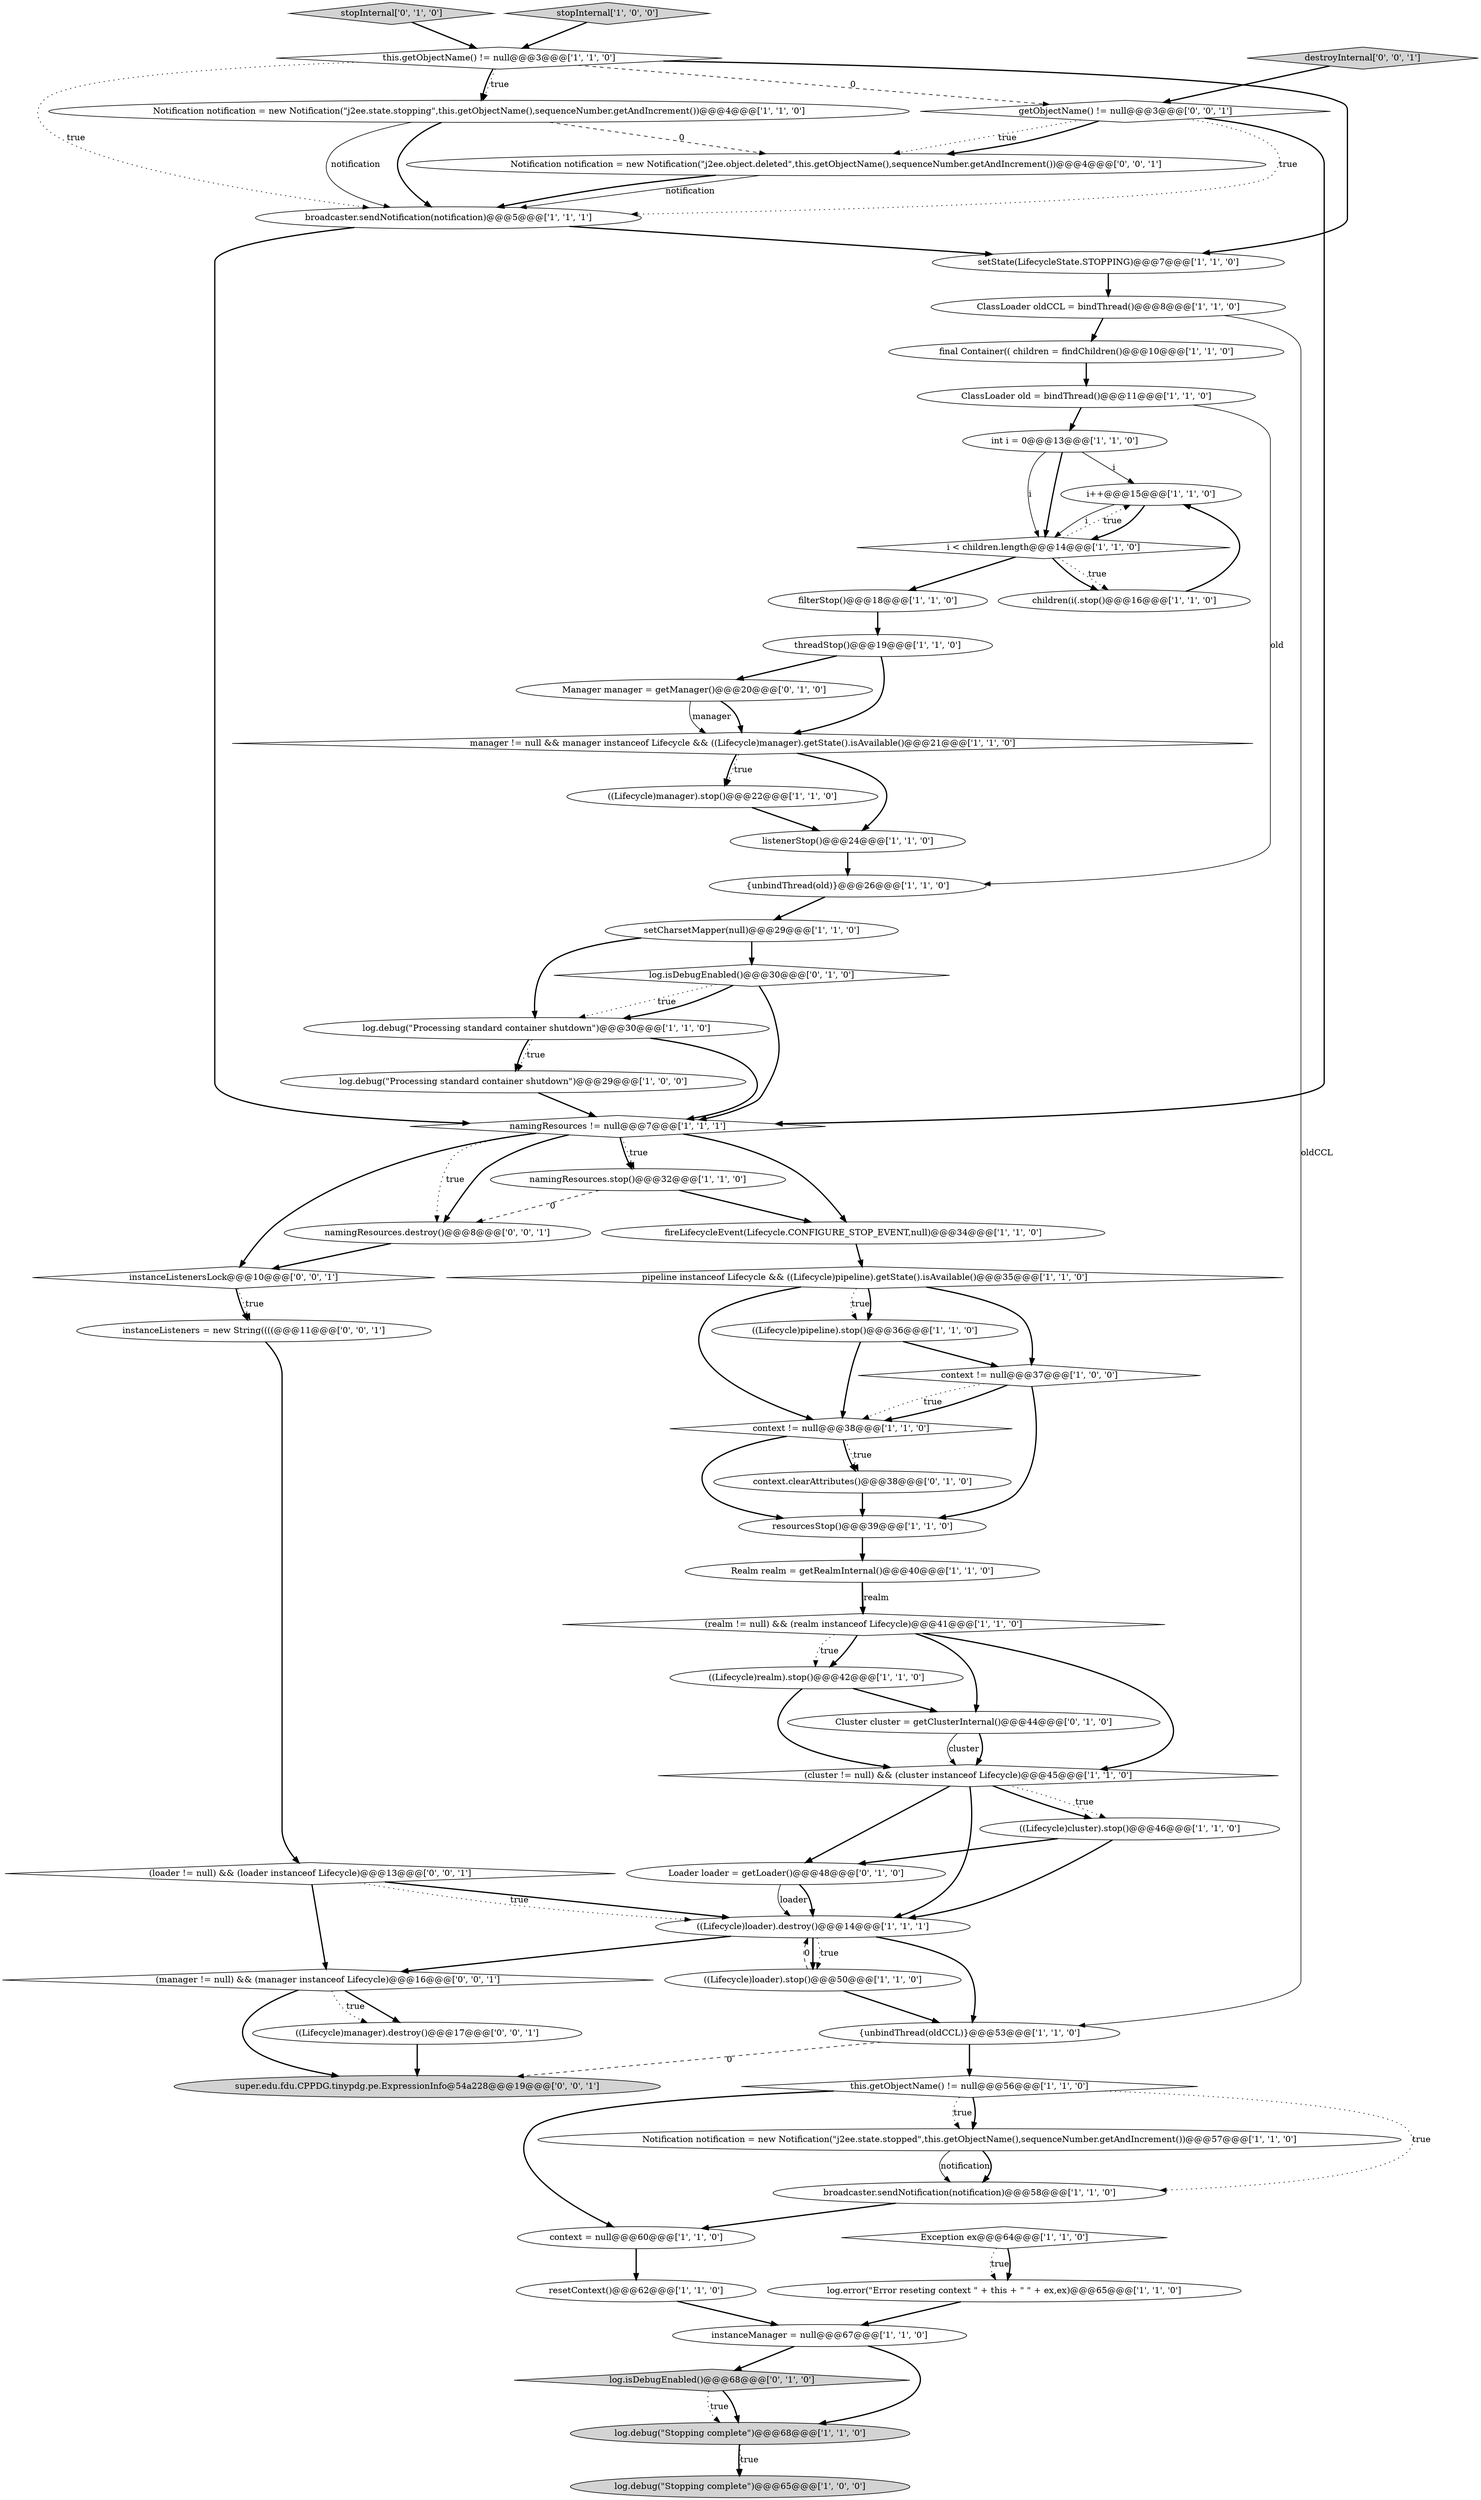 digraph {
11 [style = filled, label = "log.error(\"Error reseting context \" + this + \" \" + ex,ex)@@@65@@@['1', '1', '0']", fillcolor = white, shape = ellipse image = "AAA0AAABBB1BBB"];
17 [style = filled, label = "pipeline instanceof Lifecycle && ((Lifecycle)pipeline).getState().isAvailable()@@@35@@@['1', '1', '0']", fillcolor = white, shape = diamond image = "AAA0AAABBB1BBB"];
4 [style = filled, label = "manager != null && manager instanceof Lifecycle && ((Lifecycle)manager).getState().isAvailable()@@@21@@@['1', '1', '0']", fillcolor = white, shape = diamond image = "AAA0AAABBB1BBB"];
37 [style = filled, label = "((Lifecycle)cluster).stop()@@@46@@@['1', '1', '0']", fillcolor = white, shape = ellipse image = "AAA0AAABBB1BBB"];
13 [style = filled, label = "ClassLoader old = bindThread()@@@11@@@['1', '1', '0']", fillcolor = white, shape = ellipse image = "AAA0AAABBB1BBB"];
7 [style = filled, label = "{unbindThread(oldCCL)}@@@53@@@['1', '1', '0']", fillcolor = white, shape = ellipse image = "AAA0AAABBB1BBB"];
21 [style = filled, label = "(realm != null) && (realm instanceof Lifecycle)@@@41@@@['1', '1', '0']", fillcolor = white, shape = diamond image = "AAA0AAABBB1BBB"];
35 [style = filled, label = "listenerStop()@@@24@@@['1', '1', '0']", fillcolor = white, shape = ellipse image = "AAA0AAABBB1BBB"];
55 [style = filled, label = "(loader != null) && (loader instanceof Lifecycle)@@@13@@@['0', '0', '1']", fillcolor = white, shape = diamond image = "AAA0AAABBB3BBB"];
2 [style = filled, label = "namingResources.stop()@@@32@@@['1', '1', '0']", fillcolor = white, shape = ellipse image = "AAA0AAABBB1BBB"];
10 [style = filled, label = "broadcaster.sendNotification(notification)@@@58@@@['1', '1', '0']", fillcolor = white, shape = ellipse image = "AAA0AAABBB1BBB"];
51 [style = filled, label = "stopInternal['0', '1', '0']", fillcolor = lightgray, shape = diamond image = "AAA0AAABBB2BBB"];
20 [style = filled, label = "resourcesStop()@@@39@@@['1', '1', '0']", fillcolor = white, shape = ellipse image = "AAA0AAABBB1BBB"];
30 [style = filled, label = "threadStop()@@@19@@@['1', '1', '0']", fillcolor = white, shape = ellipse image = "AAA0AAABBB1BBB"];
56 [style = filled, label = "((Lifecycle)manager).destroy()@@@17@@@['0', '0', '1']", fillcolor = white, shape = ellipse image = "AAA0AAABBB3BBB"];
22 [style = filled, label = "{unbindThread(old)}@@@26@@@['1', '1', '0']", fillcolor = white, shape = ellipse image = "AAA0AAABBB1BBB"];
23 [style = filled, label = "context != null@@@37@@@['1', '0', '0']", fillcolor = white, shape = diamond image = "AAA0AAABBB1BBB"];
40 [style = filled, label = "context != null@@@38@@@['1', '1', '0']", fillcolor = white, shape = diamond image = "AAA0AAABBB1BBB"];
16 [style = filled, label = "i++@@@15@@@['1', '1', '0']", fillcolor = white, shape = ellipse image = "AAA0AAABBB1BBB"];
62 [style = filled, label = "getObjectName() != null@@@3@@@['0', '0', '1']", fillcolor = white, shape = diamond image = "AAA0AAABBB3BBB"];
45 [style = filled, label = "Realm realm = getRealmInternal()@@@40@@@['1', '1', '0']", fillcolor = white, shape = ellipse image = "AAA0AAABBB1BBB"];
24 [style = filled, label = "context = null@@@60@@@['1', '1', '0']", fillcolor = white, shape = ellipse image = "AAA0AAABBB1BBB"];
34 [style = filled, label = "setState(LifecycleState.STOPPING)@@@7@@@['1', '1', '0']", fillcolor = white, shape = ellipse image = "AAA0AAABBB1BBB"];
59 [style = filled, label = "instanceListenersLock@@@10@@@['0', '0', '1']", fillcolor = white, shape = diamond image = "AAA0AAABBB3BBB"];
44 [style = filled, label = "int i = 0@@@13@@@['1', '1', '0']", fillcolor = white, shape = ellipse image = "AAA0AAABBB1BBB"];
25 [style = filled, label = "i < children.length@@@14@@@['1', '1', '0']", fillcolor = white, shape = diamond image = "AAA0AAABBB1BBB"];
49 [style = filled, label = "log.isDebugEnabled()@@@30@@@['0', '1', '0']", fillcolor = white, shape = diamond image = "AAA0AAABBB2BBB"];
33 [style = filled, label = "this.getObjectName() != null@@@3@@@['1', '1', '0']", fillcolor = white, shape = diamond image = "AAA0AAABBB1BBB"];
50 [style = filled, label = "Loader loader = getLoader()@@@48@@@['0', '1', '0']", fillcolor = white, shape = ellipse image = "AAA1AAABBB2BBB"];
18 [style = filled, label = "children(i(.stop()@@@16@@@['1', '1', '0']", fillcolor = white, shape = ellipse image = "AAA0AAABBB1BBB"];
46 [style = filled, label = "Exception ex@@@64@@@['1', '1', '0']", fillcolor = white, shape = diamond image = "AAA0AAABBB1BBB"];
5 [style = filled, label = "log.debug(\"Stopping complete\")@@@65@@@['1', '0', '0']", fillcolor = lightgray, shape = ellipse image = "AAA0AAABBB1BBB"];
47 [style = filled, label = "log.isDebugEnabled()@@@68@@@['0', '1', '0']", fillcolor = lightgray, shape = diamond image = "AAA0AAABBB2BBB"];
19 [style = filled, label = "log.debug(\"Stopping complete\")@@@68@@@['1', '1', '0']", fillcolor = lightgray, shape = ellipse image = "AAA0AAABBB1BBB"];
52 [style = filled, label = "Cluster cluster = getClusterInternal()@@@44@@@['0', '1', '0']", fillcolor = white, shape = ellipse image = "AAA1AAABBB2BBB"];
9 [style = filled, label = "fireLifecycleEvent(Lifecycle.CONFIGURE_STOP_EVENT,null)@@@34@@@['1', '1', '0']", fillcolor = white, shape = ellipse image = "AAA0AAABBB1BBB"];
63 [style = filled, label = "destroyInternal['0', '0', '1']", fillcolor = lightgray, shape = diamond image = "AAA0AAABBB3BBB"];
0 [style = filled, label = "((Lifecycle)pipeline).stop()@@@36@@@['1', '1', '0']", fillcolor = white, shape = ellipse image = "AAA0AAABBB1BBB"];
6 [style = filled, label = "final Container(( children = findChildren()@@@10@@@['1', '1', '0']", fillcolor = white, shape = ellipse image = "AAA0AAABBB1BBB"];
12 [style = filled, label = "stopInternal['1', '0', '0']", fillcolor = lightgray, shape = diamond image = "AAA0AAABBB1BBB"];
26 [style = filled, label = "(cluster != null) && (cluster instanceof Lifecycle)@@@45@@@['1', '1', '0']", fillcolor = white, shape = diamond image = "AAA0AAABBB1BBB"];
29 [style = filled, label = "ClassLoader oldCCL = bindThread()@@@8@@@['1', '1', '0']", fillcolor = white, shape = ellipse image = "AAA0AAABBB1BBB"];
38 [style = filled, label = "Notification notification = new Notification(\"j2ee.state.stopping\",this.getObjectName(),sequenceNumber.getAndIncrement())@@@4@@@['1', '1', '0']", fillcolor = white, shape = ellipse image = "AAA0AAABBB1BBB"];
8 [style = filled, label = "this.getObjectName() != null@@@56@@@['1', '1', '0']", fillcolor = white, shape = diamond image = "AAA0AAABBB1BBB"];
15 [style = filled, label = "log.debug(\"Processing standard container shutdown\")@@@29@@@['1', '0', '0']", fillcolor = white, shape = ellipse image = "AAA0AAABBB1BBB"];
3 [style = filled, label = "broadcaster.sendNotification(notification)@@@5@@@['1', '1', '1']", fillcolor = white, shape = ellipse image = "AAA0AAABBB1BBB"];
39 [style = filled, label = "((Lifecycle)loader).destroy()@@@14@@@['1', '1', '1']", fillcolor = white, shape = ellipse image = "AAA0AAABBB1BBB"];
14 [style = filled, label = "setCharsetMapper(null)@@@29@@@['1', '1', '0']", fillcolor = white, shape = ellipse image = "AAA0AAABBB1BBB"];
1 [style = filled, label = "filterStop()@@@18@@@['1', '1', '0']", fillcolor = white, shape = ellipse image = "AAA0AAABBB1BBB"];
60 [style = filled, label = "instanceListeners = new String((((@@@11@@@['0', '0', '1']", fillcolor = white, shape = ellipse image = "AAA0AAABBB3BBB"];
42 [style = filled, label = "((Lifecycle)loader).stop()@@@50@@@['1', '1', '0']", fillcolor = white, shape = ellipse image = "AAA0AAABBB1BBB"];
43 [style = filled, label = "resetContext()@@@62@@@['1', '1', '0']", fillcolor = white, shape = ellipse image = "AAA0AAABBB1BBB"];
41 [style = filled, label = "Notification notification = new Notification(\"j2ee.state.stopped\",this.getObjectName(),sequenceNumber.getAndIncrement())@@@57@@@['1', '1', '0']", fillcolor = white, shape = ellipse image = "AAA0AAABBB1BBB"];
53 [style = filled, label = "Manager manager = getManager()@@@20@@@['0', '1', '0']", fillcolor = white, shape = ellipse image = "AAA1AAABBB2BBB"];
61 [style = filled, label = "super.edu.fdu.CPPDG.tinypdg.pe.ExpressionInfo@54a228@@@19@@@['0', '0', '1']", fillcolor = lightgray, shape = ellipse image = "AAA0AAABBB3BBB"];
58 [style = filled, label = "namingResources.destroy()@@@8@@@['0', '0', '1']", fillcolor = white, shape = ellipse image = "AAA0AAABBB3BBB"];
57 [style = filled, label = "(manager != null) && (manager instanceof Lifecycle)@@@16@@@['0', '0', '1']", fillcolor = white, shape = diamond image = "AAA0AAABBB3BBB"];
36 [style = filled, label = "namingResources != null@@@7@@@['1', '1', '1']", fillcolor = white, shape = diamond image = "AAA0AAABBB1BBB"];
27 [style = filled, label = "((Lifecycle)manager).stop()@@@22@@@['1', '1', '0']", fillcolor = white, shape = ellipse image = "AAA0AAABBB1BBB"];
54 [style = filled, label = "Notification notification = new Notification(\"j2ee.object.deleted\",this.getObjectName(),sequenceNumber.getAndIncrement())@@@4@@@['0', '0', '1']", fillcolor = white, shape = ellipse image = "AAA0AAABBB3BBB"];
48 [style = filled, label = "context.clearAttributes()@@@38@@@['0', '1', '0']", fillcolor = white, shape = ellipse image = "AAA0AAABBB2BBB"];
28 [style = filled, label = "log.debug(\"Processing standard container shutdown\")@@@30@@@['1', '1', '0']", fillcolor = white, shape = ellipse image = "AAA0AAABBB1BBB"];
31 [style = filled, label = "instanceManager = null@@@67@@@['1', '1', '0']", fillcolor = white, shape = ellipse image = "AAA0AAABBB1BBB"];
32 [style = filled, label = "((Lifecycle)realm).stop()@@@42@@@['1', '1', '0']", fillcolor = white, shape = ellipse image = "AAA0AAABBB1BBB"];
46->11 [style = dotted, label="true"];
12->33 [style = bold, label=""];
17->0 [style = dotted, label="true"];
10->24 [style = bold, label=""];
49->28 [style = dotted, label="true"];
53->4 [style = bold, label=""];
29->7 [style = solid, label="oldCCL"];
21->32 [style = bold, label=""];
45->21 [style = solid, label="realm"];
52->26 [style = bold, label=""];
36->2 [style = bold, label=""];
25->16 [style = dotted, label="true"];
49->36 [style = bold, label=""];
33->34 [style = bold, label=""];
54->3 [style = solid, label="notification"];
39->42 [style = bold, label=""];
50->39 [style = solid, label="loader"];
38->54 [style = dashed, label="0"];
57->56 [style = bold, label=""];
25->1 [style = bold, label=""];
0->23 [style = bold, label=""];
14->28 [style = bold, label=""];
29->6 [style = bold, label=""];
42->39 [style = dashed, label="0"];
22->14 [style = bold, label=""];
21->26 [style = bold, label=""];
9->17 [style = bold, label=""];
60->55 [style = bold, label=""];
4->27 [style = dotted, label="true"];
63->62 [style = bold, label=""];
1->30 [style = bold, label=""];
30->4 [style = bold, label=""];
17->23 [style = bold, label=""];
44->25 [style = solid, label="i"];
55->39 [style = bold, label=""];
49->28 [style = bold, label=""];
34->29 [style = bold, label=""];
36->58 [style = dotted, label="true"];
50->39 [style = bold, label=""];
35->22 [style = bold, label=""];
55->39 [style = dotted, label="true"];
58->59 [style = bold, label=""];
57->61 [style = bold, label=""];
44->16 [style = solid, label="i"];
33->62 [style = dashed, label="0"];
25->18 [style = dotted, label="true"];
11->31 [style = bold, label=""];
19->5 [style = bold, label=""];
16->25 [style = bold, label=""];
33->38 [style = dotted, label="true"];
51->33 [style = bold, label=""];
39->57 [style = bold, label=""];
42->7 [style = bold, label=""];
19->5 [style = dotted, label="true"];
13->44 [style = bold, label=""];
21->52 [style = bold, label=""];
53->4 [style = solid, label="manager"];
62->3 [style = dotted, label="true"];
40->48 [style = bold, label=""];
15->36 [style = bold, label=""];
14->49 [style = bold, label=""];
41->10 [style = solid, label="notification"];
62->54 [style = dotted, label="true"];
26->39 [style = bold, label=""];
7->61 [style = dashed, label="0"];
13->22 [style = solid, label="old"];
26->50 [style = bold, label=""];
8->10 [style = dotted, label="true"];
52->26 [style = solid, label="cluster"];
8->41 [style = bold, label=""];
7->8 [style = bold, label=""];
2->58 [style = dashed, label="0"];
36->2 [style = dotted, label="true"];
59->60 [style = dotted, label="true"];
4->35 [style = bold, label=""];
39->42 [style = dotted, label="true"];
4->27 [style = bold, label=""];
31->47 [style = bold, label=""];
47->19 [style = bold, label=""];
32->52 [style = bold, label=""];
16->25 [style = solid, label="i"];
36->58 [style = bold, label=""];
46->11 [style = bold, label=""];
25->18 [style = bold, label=""];
44->25 [style = bold, label=""];
28->15 [style = bold, label=""];
54->3 [style = bold, label=""];
62->36 [style = bold, label=""];
32->26 [style = bold, label=""];
8->41 [style = dotted, label="true"];
2->9 [style = bold, label=""];
38->3 [style = solid, label="notification"];
40->48 [style = dotted, label="true"];
23->20 [style = bold, label=""];
41->10 [style = bold, label=""];
18->16 [style = bold, label=""];
33->38 [style = bold, label=""];
26->37 [style = dotted, label="true"];
3->36 [style = bold, label=""];
23->40 [style = bold, label=""];
8->24 [style = bold, label=""];
21->32 [style = dotted, label="true"];
47->19 [style = dotted, label="true"];
30->53 [style = bold, label=""];
31->19 [style = bold, label=""];
17->0 [style = bold, label=""];
36->59 [style = bold, label=""];
23->40 [style = dotted, label="true"];
56->61 [style = bold, label=""];
43->31 [style = bold, label=""];
59->60 [style = bold, label=""];
45->21 [style = bold, label=""];
6->13 [style = bold, label=""];
55->57 [style = bold, label=""];
20->45 [style = bold, label=""];
62->54 [style = bold, label=""];
27->35 [style = bold, label=""];
48->20 [style = bold, label=""];
37->50 [style = bold, label=""];
36->9 [style = bold, label=""];
39->7 [style = bold, label=""];
38->3 [style = bold, label=""];
37->39 [style = bold, label=""];
28->36 [style = bold, label=""];
57->56 [style = dotted, label="true"];
24->43 [style = bold, label=""];
0->40 [style = bold, label=""];
28->15 [style = dotted, label="true"];
26->37 [style = bold, label=""];
40->20 [style = bold, label=""];
17->40 [style = bold, label=""];
3->34 [style = bold, label=""];
33->3 [style = dotted, label="true"];
}
